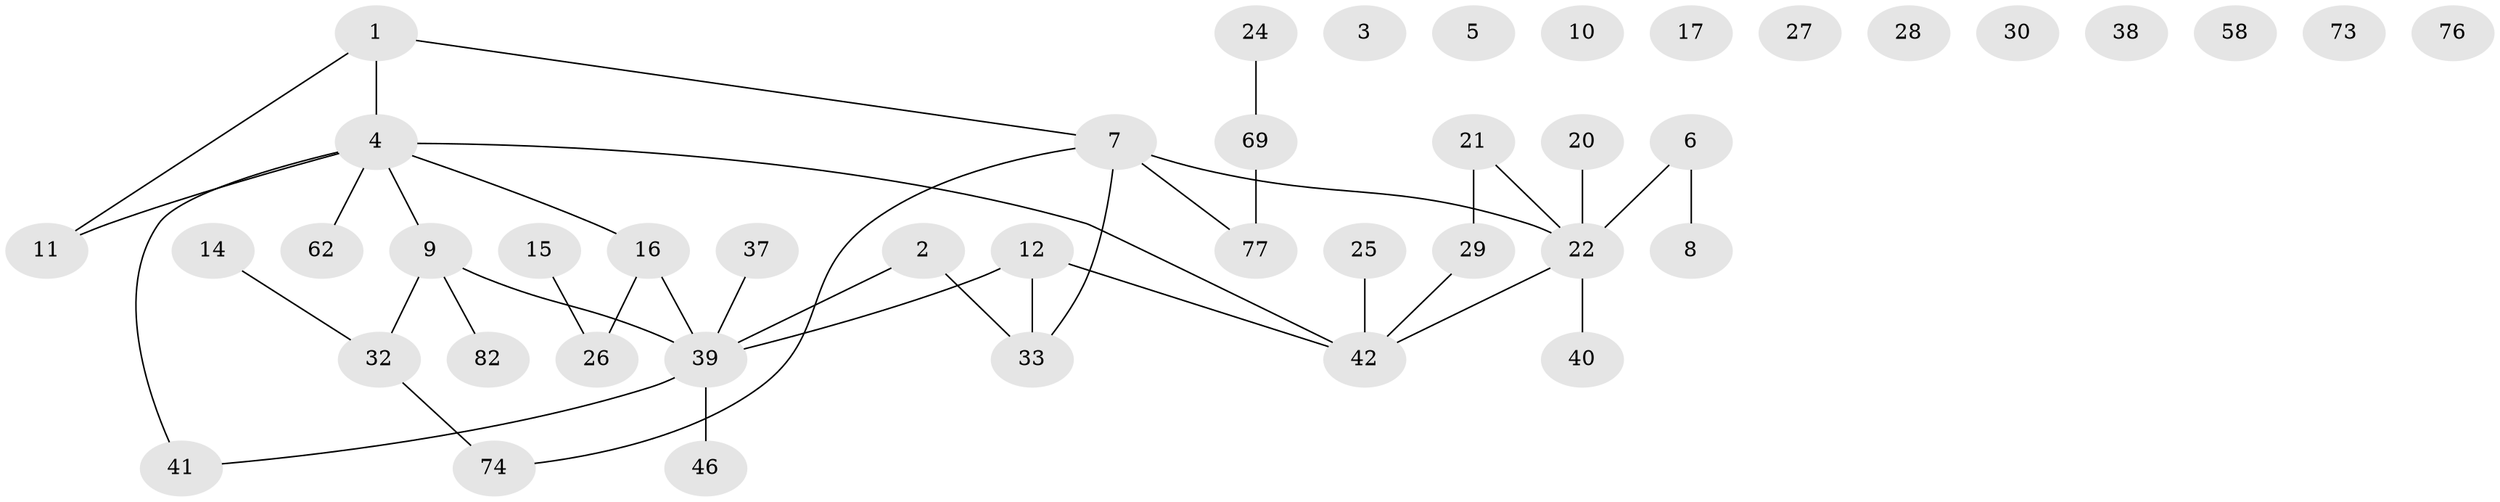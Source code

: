// original degree distribution, {4: 0.10344827586206896, 2: 0.19540229885057472, 0: 0.10344827586206896, 3: 0.22988505747126436, 1: 0.3448275862068966, 5: 0.022988505747126436}
// Generated by graph-tools (version 1.1) at 2025/16/03/04/25 18:16:28]
// undirected, 43 vertices, 40 edges
graph export_dot {
graph [start="1"]
  node [color=gray90,style=filled];
  1 [super="+36+57"];
  2;
  3;
  4 [super="+50+45"];
  5 [super="+18"];
  6 [super="+75"];
  7 [super="+13+34"];
  8;
  9 [super="+64+19"];
  10 [super="+84"];
  11 [super="+81+43"];
  12 [super="+31"];
  14;
  15 [super="+59+79"];
  16 [super="+71+44"];
  17;
  20;
  21 [super="+23"];
  22 [super="+53+60"];
  24;
  25;
  26;
  27;
  28;
  29 [super="+56"];
  30;
  32 [super="+47"];
  33 [super="+83+68"];
  37;
  38;
  39 [super="+55"];
  40 [super="+52"];
  41 [super="+51+61+65"];
  42 [super="+54+85+72+63"];
  46;
  58;
  62;
  69 [super="+86"];
  73;
  74;
  76;
  77;
  82;
  1 -- 4;
  1 -- 11;
  1 -- 7;
  2 -- 39;
  2 -- 33;
  4 -- 11;
  4 -- 62;
  4 -- 9;
  4 -- 42;
  4 -- 41;
  4 -- 16;
  6 -- 8;
  6 -- 22;
  7 -- 74;
  7 -- 77;
  7 -- 22;
  7 -- 33;
  9 -- 32;
  9 -- 82;
  9 -- 39;
  12 -- 42;
  12 -- 39;
  12 -- 33;
  14 -- 32;
  15 -- 26;
  16 -- 26;
  16 -- 39;
  20 -- 22;
  21 -- 29;
  21 -- 22;
  22 -- 40;
  22 -- 42;
  24 -- 69;
  25 -- 42;
  29 -- 42;
  32 -- 74;
  37 -- 39;
  39 -- 41;
  39 -- 46;
  69 -- 77;
}
